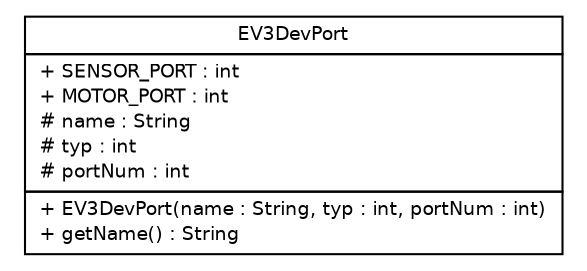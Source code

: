 #!/usr/local/bin/dot
#
# Class diagram 
# Generated by UMLGraph version R5_6-24-gf6e263 (http://www.umlgraph.org/)
#

digraph G {
	edge [fontname="Helvetica",fontsize=10,labelfontname="Helvetica",labelfontsize=10];
	node [fontname="Helvetica",fontsize=10,shape=plaintext];
	nodesep=0.25;
	ranksep=0.5;
	// lejos.internals.EV3DevPort
	c562 [label=<<table title="lejos.internals.EV3DevPort" border="0" cellborder="1" cellspacing="0" cellpadding="2" port="p" href="./EV3DevPort.html">
		<tr><td><table border="0" cellspacing="0" cellpadding="1">
<tr><td align="center" balign="center"> EV3DevPort </td></tr>
		</table></td></tr>
		<tr><td><table border="0" cellspacing="0" cellpadding="1">
<tr><td align="left" balign="left"> + SENSOR_PORT : int </td></tr>
<tr><td align="left" balign="left"> + MOTOR_PORT : int </td></tr>
<tr><td align="left" balign="left"> # name : String </td></tr>
<tr><td align="left" balign="left"> # typ : int </td></tr>
<tr><td align="left" balign="left"> # portNum : int </td></tr>
		</table></td></tr>
		<tr><td><table border="0" cellspacing="0" cellpadding="1">
<tr><td align="left" balign="left"> + EV3DevPort(name : String, typ : int, portNum : int) </td></tr>
<tr><td align="left" balign="left"> + getName() : String </td></tr>
		</table></td></tr>
		</table>>, URL="./EV3DevPort.html", fontname="Helvetica", fontcolor="black", fontsize=9.0];
}

